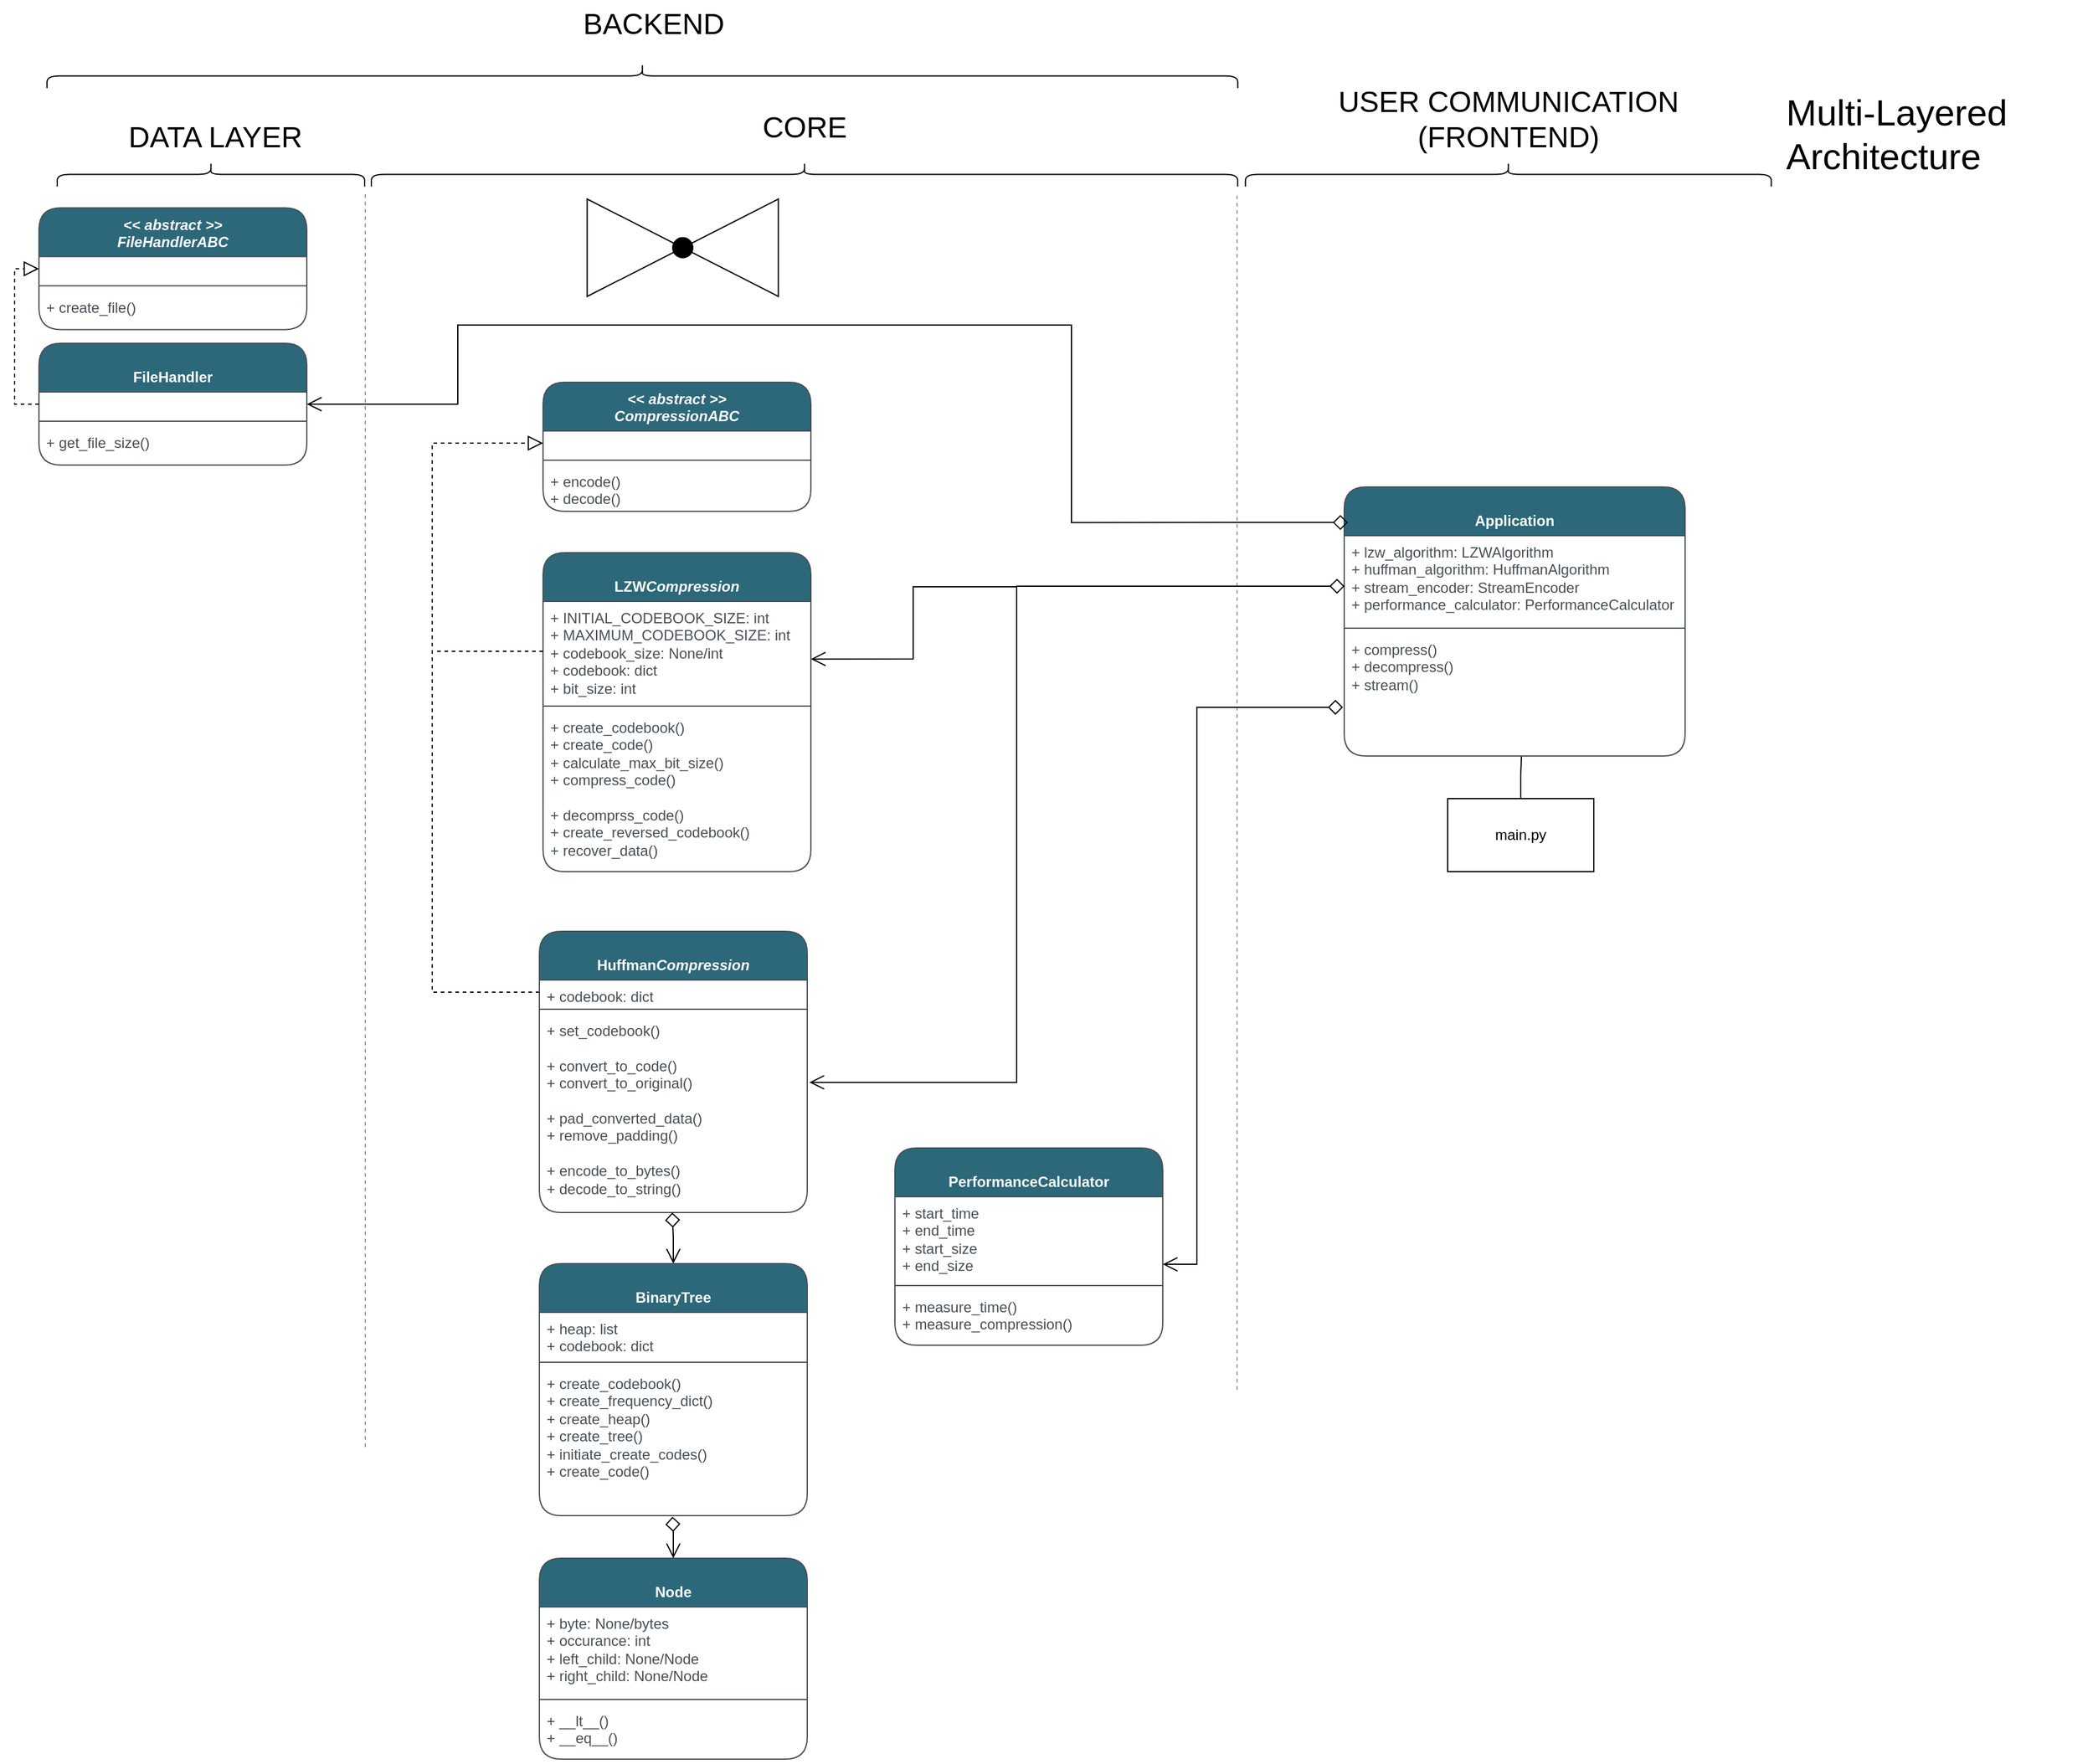 <mxfile version="22.1.16" type="device">
  <diagram name="Page-1" id="dC8sB8LTiM5v0IOeK6bp">
    <mxGraphModel dx="4868" dy="2168" grid="0" gridSize="10" guides="1" tooltips="1" connect="1" arrows="1" fold="1" page="0" pageScale="1" pageWidth="850" pageHeight="1100" math="0" shadow="0">
      <root>
        <mxCell id="0" />
        <mxCell id="1" parent="0" />
        <mxCell id="yN8mX1wbEfo4K8Nz7WSZ-1" value="&lt;i&gt;&amp;lt;&amp;lt; abstract &amp;gt;&amp;gt;&lt;br&gt;CompressionABC&lt;/i&gt;" style="swimlane;fontStyle=1;align=center;verticalAlign=top;childLayout=stackLayout;horizontal=1;startSize=40;horizontalStack=0;resizeParent=1;resizeParentMax=0;resizeLast=0;collapsible=1;marginBottom=0;whiteSpace=wrap;html=1;strokeColor=#464F55;fontColor=#FFFFFF;fillColor=#2C6879;rounded=1;labelBackgroundColor=none;" parent="1" vertex="1">
          <mxGeometry x="-1382" y="142" width="220" height="106" as="geometry">
            <mxRectangle x="299" y="276" width="120" height="40" as="alternateBounds" />
          </mxGeometry>
        </mxCell>
        <mxCell id="yN8mX1wbEfo4K8Nz7WSZ-2" value="&amp;nbsp;" style="text;strokeColor=none;fillColor=none;align=left;verticalAlign=top;spacingLeft=4;spacingRight=4;overflow=hidden;rotatable=0;points=[[0,0.5],[1,0.5]];portConstraint=eastwest;whiteSpace=wrap;html=1;fontColor=#464F55;rounded=1;labelBackgroundColor=none;" parent="yN8mX1wbEfo4K8Nz7WSZ-1" vertex="1">
          <mxGeometry y="40" width="220" height="20" as="geometry" />
        </mxCell>
        <mxCell id="yN8mX1wbEfo4K8Nz7WSZ-3" value="" style="line;strokeWidth=1;fillColor=none;align=left;verticalAlign=middle;spacingTop=-1;spacingLeft=3;spacingRight=3;rotatable=0;labelPosition=right;points=[];portConstraint=eastwest;strokeColor=#464F55;fontColor=#1A1A1A;rounded=1;labelBackgroundColor=none;" parent="yN8mX1wbEfo4K8Nz7WSZ-1" vertex="1">
          <mxGeometry y="60" width="220" height="8" as="geometry" />
        </mxCell>
        <mxCell id="yN8mX1wbEfo4K8Nz7WSZ-4" value="+ encode()&lt;br&gt;+ decode()" style="text;strokeColor=none;fillColor=none;align=left;verticalAlign=top;spacingLeft=4;spacingRight=4;overflow=hidden;rotatable=0;points=[[0,0.5],[1,0.5]];portConstraint=eastwest;whiteSpace=wrap;html=1;fontColor=#464F55;rounded=1;labelBackgroundColor=none;" parent="yN8mX1wbEfo4K8Nz7WSZ-1" vertex="1">
          <mxGeometry y="68" width="220" height="38" as="geometry" />
        </mxCell>
        <mxCell id="yN8mX1wbEfo4K8Nz7WSZ-5" value="" style="endArrow=none;dashed=1;html=1;rounded=0;opacity=40;" parent="1" edge="1">
          <mxGeometry width="50" height="50" relative="1" as="geometry">
            <mxPoint x="-1528" y="1016.62" as="sourcePoint" />
            <mxPoint x="-1528" y="-13.38" as="targetPoint" />
          </mxGeometry>
        </mxCell>
        <mxCell id="yN8mX1wbEfo4K8Nz7WSZ-6" value="" style="endArrow=none;dashed=1;html=1;rounded=0;opacity=40;" parent="1" edge="1">
          <mxGeometry width="50" height="50" relative="1" as="geometry">
            <mxPoint x="-812" y="969.62" as="sourcePoint" />
            <mxPoint x="-812" y="-13.38" as="targetPoint" />
          </mxGeometry>
        </mxCell>
        <mxCell id="yN8mX1wbEfo4K8Nz7WSZ-11" value="&lt;br&gt;LZW&lt;i style=&quot;border-color: var(--border-color);&quot;&gt;Compression&lt;/i&gt;" style="swimlane;fontStyle=1;align=center;verticalAlign=top;childLayout=stackLayout;horizontal=1;startSize=40;horizontalStack=0;resizeParent=1;resizeParentMax=0;resizeLast=0;collapsible=1;marginBottom=0;whiteSpace=wrap;html=1;strokeColor=#464F55;fontColor=#FFFFFF;fillColor=#2C6879;rounded=1;labelBackgroundColor=none;" parent="1" vertex="1">
          <mxGeometry x="-1382" y="282" width="220" height="262" as="geometry">
            <mxRectangle x="299" y="276" width="120" height="40" as="alternateBounds" />
          </mxGeometry>
        </mxCell>
        <mxCell id="yN8mX1wbEfo4K8Nz7WSZ-30" style="edgeStyle=orthogonalEdgeStyle;rounded=0;orthogonalLoop=1;jettySize=auto;html=1;exitX=0;exitY=0.5;exitDx=0;exitDy=0;endArrow=none;endFill=0;dashed=1;" parent="yN8mX1wbEfo4K8Nz7WSZ-11" source="yN8mX1wbEfo4K8Nz7WSZ-12" edge="1">
          <mxGeometry relative="1" as="geometry">
            <mxPoint x="-88" y="81" as="targetPoint" />
          </mxGeometry>
        </mxCell>
        <mxCell id="YMNnF1_kSBJPY39AivQV-12" style="edgeStyle=orthogonalEdgeStyle;rounded=0;orthogonalLoop=1;jettySize=auto;html=1;exitX=1;exitY=0.577;exitDx=0;exitDy=0;endArrow=none;endFill=0;endSize=10;startSize=10;startArrow=open;startFill=0;exitPerimeter=0;" parent="yN8mX1wbEfo4K8Nz7WSZ-11" source="yN8mX1wbEfo4K8Nz7WSZ-12" edge="1">
          <mxGeometry relative="1" as="geometry">
            <mxPoint x="389" y="30" as="targetPoint" />
            <Array as="points">
              <mxPoint x="304" y="87" />
              <mxPoint x="304" y="28" />
              <mxPoint x="389" y="28" />
            </Array>
          </mxGeometry>
        </mxCell>
        <mxCell id="yN8mX1wbEfo4K8Nz7WSZ-12" value="+&amp;nbsp;INITIAL_CODEBOOK_SIZE: int&lt;br&gt;+&amp;nbsp;MAXIMUM_CODEBOOK_SIZE: int&lt;br&gt;+&amp;nbsp;codebook_size: None/int&lt;br&gt;+&amp;nbsp;codebook: dict&lt;br&gt;+ bit_size: int" style="text;strokeColor=none;fillColor=none;align=left;verticalAlign=top;spacingLeft=4;spacingRight=4;overflow=hidden;rotatable=0;points=[[0,0.5],[1,0.5]];portConstraint=eastwest;whiteSpace=wrap;html=1;fontColor=#464F55;rounded=1;labelBackgroundColor=none;" parent="yN8mX1wbEfo4K8Nz7WSZ-11" vertex="1">
          <mxGeometry y="40" width="220" height="82" as="geometry" />
        </mxCell>
        <mxCell id="yN8mX1wbEfo4K8Nz7WSZ-13" value="" style="line;strokeWidth=1;fillColor=none;align=left;verticalAlign=middle;spacingTop=-1;spacingLeft=3;spacingRight=3;rotatable=0;labelPosition=right;points=[];portConstraint=eastwest;strokeColor=#464F55;fontColor=#1A1A1A;rounded=1;labelBackgroundColor=none;" parent="yN8mX1wbEfo4K8Nz7WSZ-11" vertex="1">
          <mxGeometry y="122" width="220" height="8" as="geometry" />
        </mxCell>
        <mxCell id="yN8mX1wbEfo4K8Nz7WSZ-14" value="+ create_codebook()&lt;br&gt;+ create_code()&lt;br&gt;+ calculate_max_bit_size()&lt;br&gt;+ compress_code()&lt;br&gt;&lt;br&gt;+ decomprss_code()&lt;br&gt;+ create_reversed_codebook()&lt;br&gt;+ recover_data()" style="text;strokeColor=none;fillColor=none;align=left;verticalAlign=top;spacingLeft=4;spacingRight=4;overflow=hidden;rotatable=0;points=[[0,0.5],[1,0.5]];portConstraint=eastwest;whiteSpace=wrap;html=1;fontColor=#464F55;rounded=1;labelBackgroundColor=none;" parent="yN8mX1wbEfo4K8Nz7WSZ-11" vertex="1">
          <mxGeometry y="130" width="220" height="132" as="geometry" />
        </mxCell>
        <mxCell id="yN8mX1wbEfo4K8Nz7WSZ-29" style="edgeStyle=orthogonalEdgeStyle;rounded=0;orthogonalLoop=1;jettySize=auto;html=1;entryX=0;entryY=0.5;entryDx=0;entryDy=0;exitX=0;exitY=0.5;exitDx=0;exitDy=0;endArrow=block;endFill=0;dashed=1;endSize=10;startSize=10;" parent="1" source="yN8mX1wbEfo4K8Nz7WSZ-16" target="yN8mX1wbEfo4K8Nz7WSZ-2" edge="1">
          <mxGeometry relative="1" as="geometry">
            <Array as="points">
              <mxPoint x="-1473" y="643" />
              <mxPoint x="-1473" y="192" />
            </Array>
          </mxGeometry>
        </mxCell>
        <mxCell id="yN8mX1wbEfo4K8Nz7WSZ-15" value="&lt;br&gt;Huffman&lt;i style=&quot;border-color: var(--border-color);&quot;&gt;Compression&lt;/i&gt;" style="swimlane;fontStyle=1;align=center;verticalAlign=top;childLayout=stackLayout;horizontal=1;startSize=40;horizontalStack=0;resizeParent=1;resizeParentMax=0;resizeLast=0;collapsible=1;marginBottom=0;whiteSpace=wrap;html=1;strokeColor=#464F55;fontColor=#FFFFFF;fillColor=#2C6879;rounded=1;labelBackgroundColor=none;" parent="1" vertex="1">
          <mxGeometry x="-1385" y="593" width="220" height="231" as="geometry">
            <mxRectangle x="299" y="276" width="120" height="40" as="alternateBounds" />
          </mxGeometry>
        </mxCell>
        <mxCell id="yN8mX1wbEfo4K8Nz7WSZ-16" value="+ codebook: dict" style="text;strokeColor=none;fillColor=none;align=left;verticalAlign=top;spacingLeft=4;spacingRight=4;overflow=hidden;rotatable=0;points=[[0,0.5],[1,0.5]];portConstraint=eastwest;whiteSpace=wrap;html=1;fontColor=#464F55;rounded=1;labelBackgroundColor=none;" parent="yN8mX1wbEfo4K8Nz7WSZ-15" vertex="1">
          <mxGeometry y="40" width="220" height="20" as="geometry" />
        </mxCell>
        <mxCell id="yN8mX1wbEfo4K8Nz7WSZ-17" value="" style="line;strokeWidth=1;fillColor=none;align=left;verticalAlign=middle;spacingTop=-1;spacingLeft=3;spacingRight=3;rotatable=0;labelPosition=right;points=[];portConstraint=eastwest;strokeColor=#464F55;fontColor=#1A1A1A;rounded=1;labelBackgroundColor=none;" parent="yN8mX1wbEfo4K8Nz7WSZ-15" vertex="1">
          <mxGeometry y="60" width="220" height="8" as="geometry" />
        </mxCell>
        <mxCell id="yN8mX1wbEfo4K8Nz7WSZ-18" value="+&amp;nbsp;set_codebook()&lt;br&gt;&lt;br&gt;+&amp;nbsp;convert_to_code()&lt;br&gt;+&amp;nbsp;convert_to_original()&lt;br&gt;&lt;br&gt;+&amp;nbsp;pad_converted_data()&lt;br&gt;+&amp;nbsp;remove_padding()&lt;br&gt;&lt;br&gt;+ encode_to_bytes()&lt;br&gt;+&amp;nbsp;decode_to_string()" style="text;strokeColor=none;fillColor=none;align=left;verticalAlign=top;spacingLeft=4;spacingRight=4;overflow=hidden;rotatable=0;points=[[0,0.5],[1,0.5]];portConstraint=eastwest;whiteSpace=wrap;html=1;fontColor=#464F55;rounded=1;labelBackgroundColor=none;" parent="yN8mX1wbEfo4K8Nz7WSZ-15" vertex="1">
          <mxGeometry y="68" width="220" height="163" as="geometry" />
        </mxCell>
        <mxCell id="yN8mX1wbEfo4K8Nz7WSZ-33" value="&lt;br&gt;FileHandler" style="swimlane;fontStyle=1;align=center;verticalAlign=top;childLayout=stackLayout;horizontal=1;startSize=40;horizontalStack=0;resizeParent=1;resizeParentMax=0;resizeLast=0;collapsible=1;marginBottom=0;whiteSpace=wrap;html=1;strokeColor=#464F55;fontColor=#FFFFFF;fillColor=#2C6879;rounded=1;labelBackgroundColor=none;" parent="1" vertex="1">
          <mxGeometry x="-1796" y="110" width="220" height="100" as="geometry">
            <mxRectangle x="299" y="276" width="120" height="40" as="alternateBounds" />
          </mxGeometry>
        </mxCell>
        <mxCell id="yN8mX1wbEfo4K8Nz7WSZ-34" value="&amp;nbsp;" style="text;strokeColor=none;fillColor=none;align=left;verticalAlign=top;spacingLeft=4;spacingRight=4;overflow=hidden;rotatable=0;points=[[0,0.5],[1,0.5]];portConstraint=eastwest;whiteSpace=wrap;html=1;fontColor=#464F55;rounded=1;labelBackgroundColor=none;" parent="yN8mX1wbEfo4K8Nz7WSZ-33" vertex="1">
          <mxGeometry y="40" width="220" height="20" as="geometry" />
        </mxCell>
        <mxCell id="yN8mX1wbEfo4K8Nz7WSZ-35" value="" style="line;strokeWidth=1;fillColor=none;align=left;verticalAlign=middle;spacingTop=-1;spacingLeft=3;spacingRight=3;rotatable=0;labelPosition=right;points=[];portConstraint=eastwest;strokeColor=#464F55;fontColor=#1A1A1A;rounded=1;labelBackgroundColor=none;" parent="yN8mX1wbEfo4K8Nz7WSZ-33" vertex="1">
          <mxGeometry y="60" width="220" height="8" as="geometry" />
        </mxCell>
        <mxCell id="yN8mX1wbEfo4K8Nz7WSZ-36" value="+ get_file_size()" style="text;strokeColor=none;fillColor=none;align=left;verticalAlign=top;spacingLeft=4;spacingRight=4;overflow=hidden;rotatable=0;points=[[0,0.5],[1,0.5]];portConstraint=eastwest;whiteSpace=wrap;html=1;fontColor=#464F55;rounded=1;labelBackgroundColor=none;" parent="yN8mX1wbEfo4K8Nz7WSZ-33" vertex="1">
          <mxGeometry y="68" width="220" height="32" as="geometry" />
        </mxCell>
        <mxCell id="yN8mX1wbEfo4K8Nz7WSZ-43" value="&lt;br&gt;PerformanceCalculator" style="swimlane;fontStyle=1;align=center;verticalAlign=top;childLayout=stackLayout;horizontal=1;startSize=40;horizontalStack=0;resizeParent=1;resizeParentMax=0;resizeLast=0;collapsible=1;marginBottom=0;whiteSpace=wrap;html=1;strokeColor=#464F55;fontColor=#FFFFFF;fillColor=#2C6879;rounded=1;labelBackgroundColor=none;" parent="1" vertex="1">
          <mxGeometry x="-1093" y="771" width="220" height="162" as="geometry">
            <mxRectangle x="299" y="276" width="120" height="40" as="alternateBounds" />
          </mxGeometry>
        </mxCell>
        <mxCell id="yN8mX1wbEfo4K8Nz7WSZ-44" value="+ start_time&lt;br&gt;+ end_time&lt;br&gt;+ start_size&lt;br&gt;+ end_size" style="text;strokeColor=none;fillColor=none;align=left;verticalAlign=top;spacingLeft=4;spacingRight=4;overflow=hidden;rotatable=0;points=[[0,0.5],[1,0.5]];portConstraint=eastwest;whiteSpace=wrap;html=1;fontColor=#464F55;rounded=1;labelBackgroundColor=none;" parent="yN8mX1wbEfo4K8Nz7WSZ-43" vertex="1">
          <mxGeometry y="40" width="220" height="69" as="geometry" />
        </mxCell>
        <mxCell id="yN8mX1wbEfo4K8Nz7WSZ-45" value="" style="line;strokeWidth=1;fillColor=none;align=left;verticalAlign=middle;spacingTop=-1;spacingLeft=3;spacingRight=3;rotatable=0;labelPosition=right;points=[];portConstraint=eastwest;strokeColor=#464F55;fontColor=#1A1A1A;rounded=1;labelBackgroundColor=none;" parent="yN8mX1wbEfo4K8Nz7WSZ-43" vertex="1">
          <mxGeometry y="109" width="220" height="8" as="geometry" />
        </mxCell>
        <mxCell id="yN8mX1wbEfo4K8Nz7WSZ-46" value="+ measure_time()&lt;br&gt;+ measure_compression()" style="text;strokeColor=none;fillColor=none;align=left;verticalAlign=top;spacingLeft=4;spacingRight=4;overflow=hidden;rotatable=0;points=[[0,0.5],[1,0.5]];portConstraint=eastwest;whiteSpace=wrap;html=1;fontColor=#464F55;rounded=1;labelBackgroundColor=none;" parent="yN8mX1wbEfo4K8Nz7WSZ-43" vertex="1">
          <mxGeometry y="117" width="220" height="45" as="geometry" />
        </mxCell>
        <mxCell id="l79x1VMeLkTDuMIe-8M3-2" style="edgeStyle=orthogonalEdgeStyle;rounded=0;orthogonalLoop=1;jettySize=auto;html=1;entryX=0.52;entryY=1;entryDx=0;entryDy=0;entryPerimeter=0;endArrow=none;endFill=0;" parent="1" source="yN8mX1wbEfo4K8Nz7WSZ-63" target="YMNnF1_kSBJPY39AivQV-4" edge="1">
          <mxGeometry relative="1" as="geometry" />
        </mxCell>
        <mxCell id="yN8mX1wbEfo4K8Nz7WSZ-63" value="main.py" style="rounded=0;whiteSpace=wrap;html=1;" parent="1" vertex="1">
          <mxGeometry x="-639" y="484" width="120" height="60" as="geometry" />
        </mxCell>
        <mxCell id="yN8mX1wbEfo4K8Nz7WSZ-74" value="&lt;span style=&quot;font-size: 24px;&quot;&gt;DATA LAYER&lt;/span&gt;" style="text;html=1;strokeColor=none;fillColor=none;align=center;verticalAlign=middle;whiteSpace=wrap;rounded=0;" parent="1" vertex="1">
          <mxGeometry x="-1756" y="-78.75" width="210" height="40" as="geometry" />
        </mxCell>
        <mxCell id="yN8mX1wbEfo4K8Nz7WSZ-75" value="" style="shape=curlyBracket;whiteSpace=wrap;html=1;rounded=1;flipH=1;labelPosition=right;verticalLabelPosition=middle;align=left;verticalAlign=middle;rotation=-90;" parent="1" vertex="1">
          <mxGeometry x="-1664.75" y="-155" width="20" height="252.5" as="geometry" />
        </mxCell>
        <mxCell id="yN8mX1wbEfo4K8Nz7WSZ-76" value="&lt;span style=&quot;font-size: 24px;&quot;&gt;CORE&lt;/span&gt;" style="text;html=1;strokeColor=none;fillColor=none;align=center;verticalAlign=middle;whiteSpace=wrap;rounded=0;" parent="1" vertex="1">
          <mxGeometry x="-1272.23" y="-87" width="210" height="40" as="geometry" />
        </mxCell>
        <mxCell id="yN8mX1wbEfo4K8Nz7WSZ-77" value="" style="shape=curlyBracket;whiteSpace=wrap;html=1;rounded=1;flipH=1;labelPosition=right;verticalLabelPosition=middle;align=left;verticalAlign=middle;rotation=-90;" parent="1" vertex="1">
          <mxGeometry x="-1177.23" y="-384.51" width="20" height="711.55" as="geometry" />
        </mxCell>
        <mxCell id="yN8mX1wbEfo4K8Nz7WSZ-78" value="&lt;span style=&quot;font-size: 24px;&quot;&gt;USER COMMUNICATION&lt;br&gt;(FRONTEND)&lt;br&gt;&lt;/span&gt;" style="text;html=1;strokeColor=none;fillColor=none;align=center;verticalAlign=middle;whiteSpace=wrap;rounded=0;" parent="1" vertex="1">
          <mxGeometry x="-746.34" y="-94" width="314.31" height="40" as="geometry" />
        </mxCell>
        <mxCell id="yN8mX1wbEfo4K8Nz7WSZ-79" value="" style="shape=curlyBracket;whiteSpace=wrap;html=1;rounded=1;flipH=1;labelPosition=right;verticalLabelPosition=middle;align=left;verticalAlign=middle;rotation=-90;" parent="1" vertex="1">
          <mxGeometry x="-599.19" y="-244.7" width="20" height="431.88" as="geometry" />
        </mxCell>
        <mxCell id="yN8mX1wbEfo4K8Nz7WSZ-80" value="&lt;span style=&quot;font-size: 24px;&quot;&gt;BACKEND&lt;/span&gt;" style="text;html=1;strokeColor=none;fillColor=none;align=center;verticalAlign=middle;whiteSpace=wrap;rounded=0;" parent="1" vertex="1">
          <mxGeometry x="-1396" y="-172" width="210" height="40" as="geometry" />
        </mxCell>
        <mxCell id="yN8mX1wbEfo4K8Nz7WSZ-81" value="" style="shape=curlyBracket;whiteSpace=wrap;html=1;rounded=1;flipH=1;labelPosition=right;verticalLabelPosition=middle;align=left;verticalAlign=middle;rotation=-90;" parent="1" vertex="1">
          <mxGeometry x="-1310.38" y="-598.63" width="20" height="978" as="geometry" />
        </mxCell>
        <mxCell id="YMNnF1_kSBJPY39AivQV-1" value="&lt;br&gt;Application" style="swimlane;fontStyle=1;align=center;verticalAlign=top;childLayout=stackLayout;horizontal=1;startSize=40;horizontalStack=0;resizeParent=1;resizeParentMax=0;resizeLast=0;collapsible=1;marginBottom=0;whiteSpace=wrap;html=1;strokeColor=#464F55;fontColor=#FFFFFF;fillColor=#2C6879;rounded=1;labelBackgroundColor=none;" parent="1" vertex="1">
          <mxGeometry x="-724" y="228" width="280" height="221" as="geometry">
            <mxRectangle x="299" y="276" width="120" height="40" as="alternateBounds" />
          </mxGeometry>
        </mxCell>
        <mxCell id="YMNnF1_kSBJPY39AivQV-2" value="+ lzw_algorithm:&amp;nbsp;LZWAlgorithm&lt;br&gt;+ huffman_algorithm: HuffmanAlgorithm&lt;br&gt;+ stream_encoder: StreamEncoder&lt;br&gt;+ performance_calculator: PerformanceCalculator&lt;br&gt;&lt;span style=&quot;background-color: initial;&quot;&gt;&lt;br&gt;&lt;br&gt;&amp;nbsp;&lt;/span&gt;" style="text;strokeColor=none;fillColor=none;align=left;verticalAlign=top;spacingLeft=4;spacingRight=4;overflow=hidden;rotatable=0;points=[[0,0.5],[1,0.5]];portConstraint=eastwest;whiteSpace=wrap;html=1;fontColor=#464F55;rounded=1;labelBackgroundColor=none;" parent="YMNnF1_kSBJPY39AivQV-1" vertex="1">
          <mxGeometry y="40" width="280" height="72" as="geometry" />
        </mxCell>
        <mxCell id="YMNnF1_kSBJPY39AivQV-3" value="" style="line;strokeWidth=1;fillColor=none;align=left;verticalAlign=middle;spacingTop=-1;spacingLeft=3;spacingRight=3;rotatable=0;labelPosition=right;points=[];portConstraint=eastwest;strokeColor=#464F55;fontColor=#1A1A1A;rounded=1;labelBackgroundColor=none;" parent="YMNnF1_kSBJPY39AivQV-1" vertex="1">
          <mxGeometry y="112" width="280" height="8" as="geometry" />
        </mxCell>
        <mxCell id="YMNnF1_kSBJPY39AivQV-4" value="+ compress()&lt;br&gt;+ decompress()&lt;br&gt;+ stream()" style="text;strokeColor=none;fillColor=none;align=left;verticalAlign=top;spacingLeft=4;spacingRight=4;overflow=hidden;rotatable=0;points=[[0,0.5],[1,0.5]];portConstraint=eastwest;whiteSpace=wrap;html=1;fontColor=#464F55;rounded=1;labelBackgroundColor=none;" parent="YMNnF1_kSBJPY39AivQV-1" vertex="1">
          <mxGeometry y="120" width="280" height="101" as="geometry" />
        </mxCell>
        <mxCell id="YMNnF1_kSBJPY39AivQV-5" value="" style="shape=collate;whiteSpace=wrap;html=1;rotation=-90;" parent="1" vertex="1">
          <mxGeometry x="-1307.25" y="-47" width="80" height="157" as="geometry" />
        </mxCell>
        <mxCell id="YMNnF1_kSBJPY39AivQV-6" value="" style="ellipse;whiteSpace=wrap;html=1;aspect=fixed;fillColor=#000000;" parent="1" vertex="1">
          <mxGeometry x="-1275.5" y="23.25" width="16.5" height="16.5" as="geometry" />
        </mxCell>
        <mxCell id="YMNnF1_kSBJPY39AivQV-9" style="edgeStyle=orthogonalEdgeStyle;rounded=0;orthogonalLoop=1;jettySize=auto;html=1;endArrow=diamond;endFill=0;endSize=10;startSize=10;startArrow=open;startFill=0;exitX=1;exitY=0.805;exitDx=0;exitDy=0;exitPerimeter=0;" parent="1" source="yN8mX1wbEfo4K8Nz7WSZ-44" edge="1">
          <mxGeometry relative="1" as="geometry">
            <Array as="points">
              <mxPoint x="-845" y="867" />
              <mxPoint x="-845" y="409" />
            </Array>
            <mxPoint x="-725" y="409" as="targetPoint" />
          </mxGeometry>
        </mxCell>
        <mxCell id="YMNnF1_kSBJPY39AivQV-15" style="edgeStyle=orthogonalEdgeStyle;rounded=0;orthogonalLoop=1;jettySize=auto;html=1;entryX=0.011;entryY=0.132;entryDx=0;entryDy=0;endArrow=diamond;endFill=0;endSize=10;startSize=10;startArrow=open;startFill=0;entryPerimeter=0;" parent="1" source="yN8mX1wbEfo4K8Nz7WSZ-34" target="YMNnF1_kSBJPY39AivQV-1" edge="1">
          <mxGeometry relative="1" as="geometry">
            <Array as="points">
              <mxPoint x="-1452" y="160" />
              <mxPoint x="-1452" y="95" />
              <mxPoint x="-948" y="95" />
              <mxPoint x="-948" y="257" />
            </Array>
          </mxGeometry>
        </mxCell>
        <mxCell id="YMNnF1_kSBJPY39AivQV-16" value="Multi-Layered&#xa;Architecture" style="text;whiteSpace=wrap;fontSize=30;" parent="1" vertex="1">
          <mxGeometry x="-363" y="-104.12" width="253" height="90.75" as="geometry" />
        </mxCell>
        <mxCell id="YMNnF1_kSBJPY39AivQV-20" value="&lt;i style=&quot;border-color: var(--border-color);&quot;&gt;&amp;lt;&amp;lt; abstract &amp;gt;&amp;gt;&lt;/i&gt;&lt;br&gt;&lt;i&gt;FileHandlerABC&lt;/i&gt;" style="swimlane;fontStyle=1;align=center;verticalAlign=top;childLayout=stackLayout;horizontal=1;startSize=40;horizontalStack=0;resizeParent=1;resizeParentMax=0;resizeLast=0;collapsible=1;marginBottom=0;whiteSpace=wrap;html=1;strokeColor=#464F55;fontColor=#FFFFFF;fillColor=#2C6879;rounded=1;labelBackgroundColor=none;" parent="1" vertex="1">
          <mxGeometry x="-1796" y="-1.25" width="220" height="100" as="geometry">
            <mxRectangle x="299" y="276" width="120" height="40" as="alternateBounds" />
          </mxGeometry>
        </mxCell>
        <mxCell id="YMNnF1_kSBJPY39AivQV-21" value="&amp;nbsp;" style="text;strokeColor=none;fillColor=none;align=left;verticalAlign=top;spacingLeft=4;spacingRight=4;overflow=hidden;rotatable=0;points=[[0,0.5],[1,0.5]];portConstraint=eastwest;whiteSpace=wrap;html=1;fontColor=#464F55;rounded=1;labelBackgroundColor=none;" parent="YMNnF1_kSBJPY39AivQV-20" vertex="1">
          <mxGeometry y="40" width="220" height="20" as="geometry" />
        </mxCell>
        <mxCell id="YMNnF1_kSBJPY39AivQV-22" value="" style="line;strokeWidth=1;fillColor=none;align=left;verticalAlign=middle;spacingTop=-1;spacingLeft=3;spacingRight=3;rotatable=0;labelPosition=right;points=[];portConstraint=eastwest;strokeColor=#464F55;fontColor=#1A1A1A;rounded=1;labelBackgroundColor=none;" parent="YMNnF1_kSBJPY39AivQV-20" vertex="1">
          <mxGeometry y="60" width="220" height="8" as="geometry" />
        </mxCell>
        <mxCell id="YMNnF1_kSBJPY39AivQV-23" value="+ create_file()" style="text;strokeColor=none;fillColor=none;align=left;verticalAlign=top;spacingLeft=4;spacingRight=4;overflow=hidden;rotatable=0;points=[[0,0.5],[1,0.5]];portConstraint=eastwest;whiteSpace=wrap;html=1;fontColor=#464F55;rounded=1;labelBackgroundColor=none;" parent="YMNnF1_kSBJPY39AivQV-20" vertex="1">
          <mxGeometry y="68" width="220" height="32" as="geometry" />
        </mxCell>
        <mxCell id="YMNnF1_kSBJPY39AivQV-24" style="edgeStyle=orthogonalEdgeStyle;rounded=0;orthogonalLoop=1;jettySize=auto;html=1;exitX=0;exitY=0.5;exitDx=0;exitDy=0;entryX=0;entryY=0.5;entryDx=0;entryDy=0;endArrow=block;endFill=0;dashed=1;endSize=10;startSize=10;" parent="1" source="yN8mX1wbEfo4K8Nz7WSZ-34" target="YMNnF1_kSBJPY39AivQV-21" edge="1">
          <mxGeometry relative="1" as="geometry" />
        </mxCell>
        <mxCell id="YMNnF1_kSBJPY39AivQV-13" style="edgeStyle=orthogonalEdgeStyle;rounded=0;orthogonalLoop=1;jettySize=auto;html=1;endArrow=diamond;endFill=0;endSize=10;startSize=10;startArrow=open;startFill=0;entryX=0.001;entryY=0.577;entryDx=0;entryDy=0;entryPerimeter=0;exitX=1.008;exitY=0.344;exitDx=0;exitDy=0;exitPerimeter=0;" parent="1" source="yN8mX1wbEfo4K8Nz7WSZ-18" target="YMNnF1_kSBJPY39AivQV-2" edge="1">
          <mxGeometry relative="1" as="geometry">
            <mxPoint x="-1010.429" y="428.429" as="targetPoint" />
            <Array as="points">
              <mxPoint x="-993" y="717" />
              <mxPoint x="-993" y="310" />
            </Array>
            <mxPoint x="-1165" y="610" as="sourcePoint" />
          </mxGeometry>
        </mxCell>
        <mxCell id="l79x1VMeLkTDuMIe-8M3-12" style="edgeStyle=orthogonalEdgeStyle;rounded=0;orthogonalLoop=1;jettySize=auto;html=1;entryX=0.496;entryY=1;entryDx=0;entryDy=0;entryPerimeter=0;endArrow=diamond;endFill=0;startArrow=open;startFill=0;endSize=10;startSize=10;" parent="1" source="l79x1VMeLkTDuMIe-8M3-8" target="yN8mX1wbEfo4K8Nz7WSZ-18" edge="1">
          <mxGeometry relative="1" as="geometry" />
        </mxCell>
        <mxCell id="l79x1VMeLkTDuMIe-8M3-8" value="&lt;br&gt;BinaryTree" style="swimlane;fontStyle=1;align=center;verticalAlign=top;childLayout=stackLayout;horizontal=1;startSize=40;horizontalStack=0;resizeParent=1;resizeParentMax=0;resizeLast=0;collapsible=1;marginBottom=0;whiteSpace=wrap;html=1;strokeColor=#464F55;fontColor=#FFFFFF;fillColor=#2C6879;rounded=1;labelBackgroundColor=none;" parent="1" vertex="1">
          <mxGeometry x="-1385" y="866" width="220" height="207" as="geometry">
            <mxRectangle x="299" y="276" width="120" height="40" as="alternateBounds" />
          </mxGeometry>
        </mxCell>
        <mxCell id="l79x1VMeLkTDuMIe-8M3-9" value="+ heap: list&lt;br&gt;+ codebook: dict" style="text;strokeColor=none;fillColor=none;align=left;verticalAlign=top;spacingLeft=4;spacingRight=4;overflow=hidden;rotatable=0;points=[[0,0.5],[1,0.5]];portConstraint=eastwest;whiteSpace=wrap;html=1;fontColor=#464F55;rounded=1;labelBackgroundColor=none;" parent="l79x1VMeLkTDuMIe-8M3-8" vertex="1">
          <mxGeometry y="40" width="220" height="37" as="geometry" />
        </mxCell>
        <mxCell id="l79x1VMeLkTDuMIe-8M3-10" value="" style="line;strokeWidth=1;fillColor=none;align=left;verticalAlign=middle;spacingTop=-1;spacingLeft=3;spacingRight=3;rotatable=0;labelPosition=right;points=[];portConstraint=eastwest;strokeColor=#464F55;fontColor=#1A1A1A;rounded=1;labelBackgroundColor=none;" parent="l79x1VMeLkTDuMIe-8M3-8" vertex="1">
          <mxGeometry y="77" width="220" height="8" as="geometry" />
        </mxCell>
        <mxCell id="l79x1VMeLkTDuMIe-8M3-11" value="+ create_codebook()&lt;br&gt;+&amp;nbsp;create_frequency_dict()&lt;br&gt;+&amp;nbsp;create_heap()&lt;br&gt;+&amp;nbsp;create_tree()&lt;br&gt;+&amp;nbsp;initiate_create_codes()&lt;br&gt;+ create_code()" style="text;strokeColor=none;fillColor=none;align=left;verticalAlign=top;spacingLeft=4;spacingRight=4;overflow=hidden;rotatable=0;points=[[0,0.5],[1,0.5]];portConstraint=eastwest;whiteSpace=wrap;html=1;fontColor=#464F55;rounded=1;labelBackgroundColor=none;" parent="l79x1VMeLkTDuMIe-8M3-8" vertex="1">
          <mxGeometry y="85" width="220" height="122" as="geometry" />
        </mxCell>
        <mxCell id="OLxVMlI60qeMJtvaZg62-1" value="&lt;br&gt;Node" style="swimlane;fontStyle=1;align=center;verticalAlign=top;childLayout=stackLayout;horizontal=1;startSize=40;horizontalStack=0;resizeParent=1;resizeParentMax=0;resizeLast=0;collapsible=1;marginBottom=0;whiteSpace=wrap;html=1;strokeColor=#464F55;fontColor=#FFFFFF;fillColor=#2C6879;rounded=1;labelBackgroundColor=none;" vertex="1" parent="1">
          <mxGeometry x="-1385" y="1108" width="220" height="165" as="geometry">
            <mxRectangle x="299" y="276" width="120" height="40" as="alternateBounds" />
          </mxGeometry>
        </mxCell>
        <mxCell id="OLxVMlI60qeMJtvaZg62-2" value="+ byte: None/bytes&lt;br&gt;+ occurance: int&lt;br&gt;+ left_child: None/Node&lt;br&gt;+ right_child: None/Node" style="text;strokeColor=none;fillColor=none;align=left;verticalAlign=top;spacingLeft=4;spacingRight=4;overflow=hidden;rotatable=0;points=[[0,0.5],[1,0.5]];portConstraint=eastwest;whiteSpace=wrap;html=1;fontColor=#464F55;rounded=1;labelBackgroundColor=none;" vertex="1" parent="OLxVMlI60qeMJtvaZg62-1">
          <mxGeometry y="40" width="220" height="72" as="geometry" />
        </mxCell>
        <mxCell id="OLxVMlI60qeMJtvaZg62-3" value="" style="line;strokeWidth=1;fillColor=none;align=left;verticalAlign=middle;spacingTop=-1;spacingLeft=3;spacingRight=3;rotatable=0;labelPosition=right;points=[];portConstraint=eastwest;strokeColor=#464F55;fontColor=#1A1A1A;rounded=1;labelBackgroundColor=none;" vertex="1" parent="OLxVMlI60qeMJtvaZg62-1">
          <mxGeometry y="112" width="220" height="8" as="geometry" />
        </mxCell>
        <mxCell id="OLxVMlI60qeMJtvaZg62-4" value="+ __lt__()&lt;br&gt;+ __eq__()" style="text;strokeColor=none;fillColor=none;align=left;verticalAlign=top;spacingLeft=4;spacingRight=4;overflow=hidden;rotatable=0;points=[[0,0.5],[1,0.5]];portConstraint=eastwest;whiteSpace=wrap;html=1;fontColor=#464F55;rounded=1;labelBackgroundColor=none;" vertex="1" parent="OLxVMlI60qeMJtvaZg62-1">
          <mxGeometry y="120" width="220" height="45" as="geometry" />
        </mxCell>
        <mxCell id="OLxVMlI60qeMJtvaZg62-5" style="edgeStyle=orthogonalEdgeStyle;rounded=0;orthogonalLoop=1;jettySize=auto;html=1;entryX=0.497;entryY=1.007;entryDx=0;entryDy=0;entryPerimeter=0;endSize=10;startSize=10;endArrow=diamond;endFill=0;startArrow=open;startFill=0;" edge="1" parent="1" source="OLxVMlI60qeMJtvaZg62-1" target="l79x1VMeLkTDuMIe-8M3-11">
          <mxGeometry relative="1" as="geometry">
            <Array as="points" />
          </mxGeometry>
        </mxCell>
      </root>
    </mxGraphModel>
  </diagram>
</mxfile>
